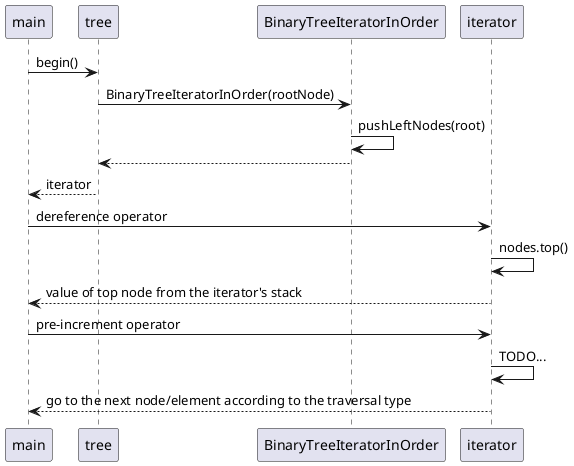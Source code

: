 @startuml
'https://plantuml.com/sequence-diagram

main -> tree: begin()
tree -> BinaryTreeIteratorInOrder: BinaryTreeIteratorInOrder(rootNode)
BinaryTreeIteratorInOrder -> BinaryTreeIteratorInOrder: pushLeftNodes(root)
BinaryTreeIteratorInOrder --> tree
tree --> main: iterator
main -> iterator: dereference operator
iterator -> iterator: nodes.top()
iterator --> main: value of top node from the iterator's stack
main -> iterator: pre-increment operator
iterator -> iterator: TODO...
iterator --> main: go to the next node/element according to the traversal type

@enduml
